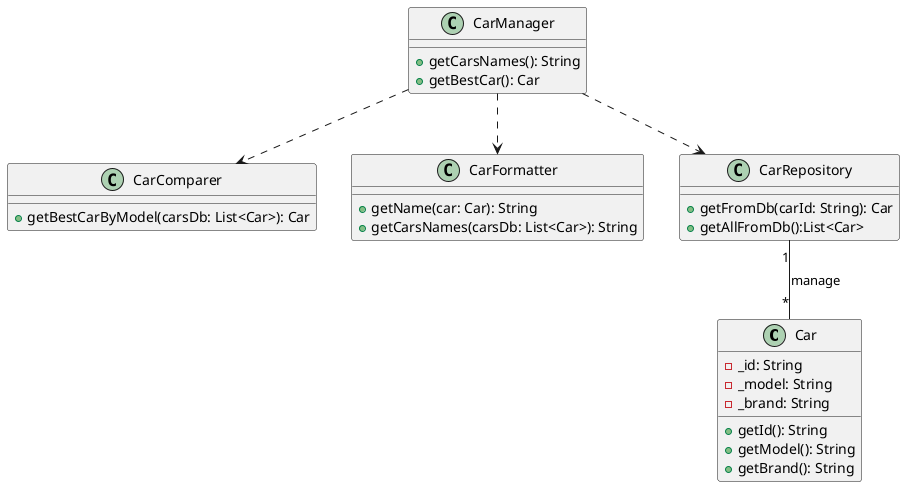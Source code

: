 @startuml

class Car {
    - _id: String
    - _model: String
    - _brand: String

    + getId(): String
    + getModel(): String
    + getBrand(): String
}

class CarComparer {
    + getBestCarByModel(carsDb: List<Car>): Car
}

class CarFormatter {
    + getName(car: Car): String
    + getCarsNames(carsDb: List<Car>): String
}

class CarManager {
    + getCarsNames(): String
    + getBestCar(): Car
}
class CarRepository {
    + getFromDb(carId: String): Car
    + getAllFromDb():List<Car>
}


CarRepository "1" --  "*" Car:manage
CarManager ..>  CarComparer 
CarManager  ..>  CarFormatter 
CarManager ..>CarRepository
@enduml
